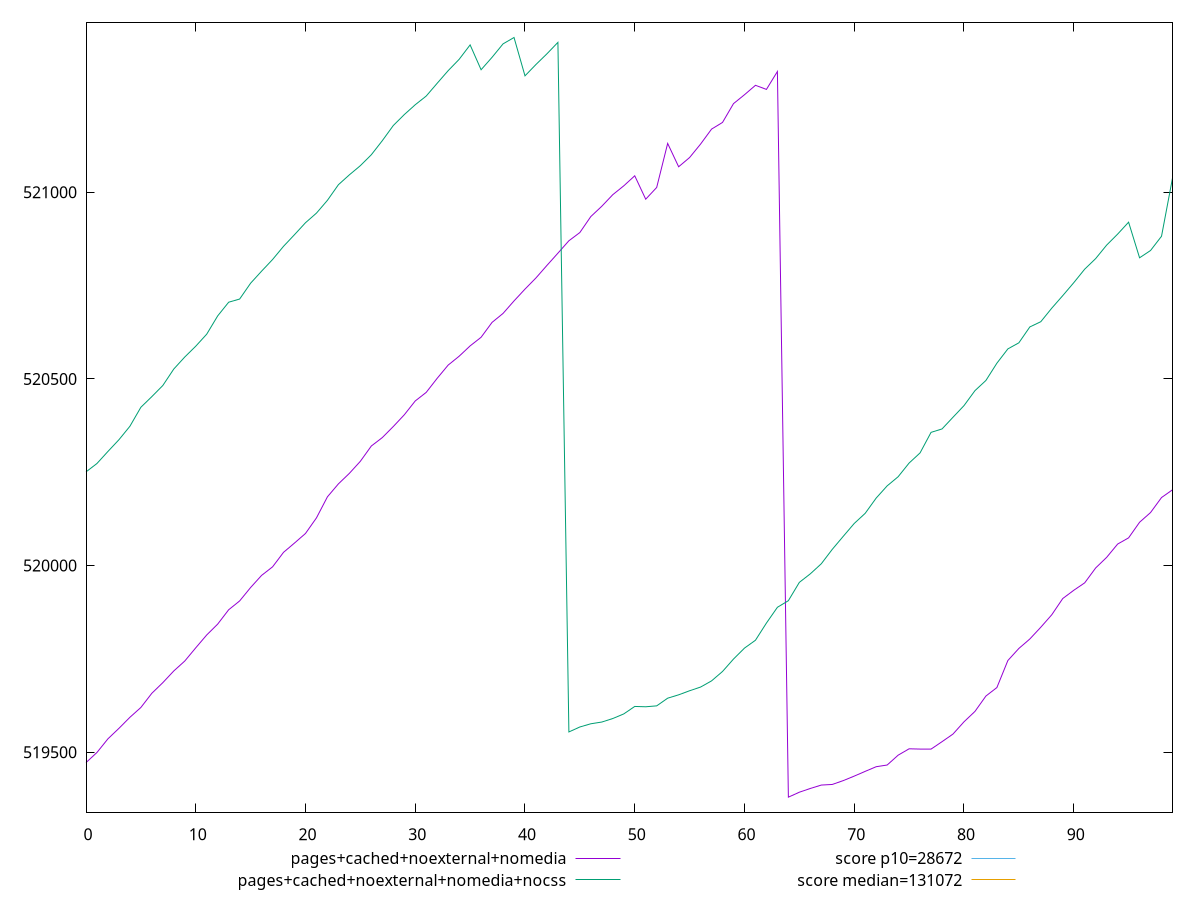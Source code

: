 reset

$pagesCachedNoexternalNomedia <<EOF
0 519472.00686499075
1 519499.19550698326
2 519535.7568989758
3 519563.7802416202
4 519593.358310987
5 519619.740801676
6 519657.7736674426
7 519686.23925543146
8 519717.6017647424
9 519744.16819072014
10 519779.52454872755
11 519813.9838649907
12 519843.1076073868
13 519881.50733410934
14 519905.16900543147
15 519941.1315207946
16 519973.5954267536
17 519996.4757647424
18 520035.4162554314
19 520060.3016274054
20 520085.94966604596
21 520127.7099407201
22 520184.1505594352
23 520218.8055086903
24 520247.0423680944
25 520279.3271814091
26 520320.2697863129
27 520342.8339776537
28 520372.41248075734
29 520403.75800543145
30 520440.92219072016
31 520463.9016967722
32 520501.64777405345
33 520537.0080487275
34 520560.77335738676
35 520588.432794072
36 520611.513570298
37 520651.4564220981
38 520675.44039137184
39 520708.9031860646
40 520740.56485738675
41 520770.5278049349
42 520804.070656735
43 520836.8331720981
44 520870.0963929237
45 520892.177416046
46 520935.0181860646
47 520962.598803383
48 520993.55740813166
49 521017.23367209814
50 521044.13918451284
51 520981.459406735
52 521012.87509342027
53 521130.9106104904
54 521068.33958729054
55 521093.1340812384
56 521129.15032658295
57 521169.2411628647
58 521187.1673758536
59 521237.5033990535
60 521261.3313650684
61 521286.54510420555
62 521275.57528320927
63 521323.54125698336
64 519379.4529268312
65 519392.71336049045
66 519402.73886114993
67 519411.8359490612
68 519413.45610036474
69 519423.7789506906
70 519435.82978786476
71 519448.55040355376
72 519460.99275853514
73 519465.5242571385
74 519491.88733639824
75 519508.9971066497
76 519508.2361096758
77 519508.2058928461
78 519528.0572886794
79 519548.51751784614
80 519581.25913190574
81 519609.1349945687
82 519650.3976627871
83 519673.1438665426
84 519745.56077250163
85 519777.82936654263
86 519803.1917554315
87 519834.7401938237
88 519868.10103320924
89 519911.57901008695
90 519933.62269987597
91 519953.6061165426
92 519993.52470297954
93 520021.88957340166
94 520057.4721845128
95 520074.1519638424
96 520115.9161551832
97 520141.97559186845
98 520182.1358665426
99 520202.88026784617
EOF

$pagesCachedNoexternalNomediaNocss <<EOF
0 520250.8496998759
1 520273.420666046
2 520305.6816582869
3 520337.0160471757
4 520373.09526784613
5 520423.98847920547
6 520452.59323386103
7 520482.343993172
8 520526.51901784615
9 520558.6709065798
10 520587.6153018312
11 520619.870827902
12 520668.8294205463
13 520705.4680718498
14 520713.9499698945
15 520756.4291905649
16 520788.68135257607
17 520819.84888982004
18 520855.287983861
19 520886.44658255746
20 520918.41580183123
21 520944.1925085351
22 520978.53467520175
23 521020.2910332093
24 521046.7538218498
25 521071.3417847611
26 521100.5763325574
27 521138.2561058349
28 521178.80881564255
29 521208.08776474243
30 521234.5260238982
31 521257.8107107387
32 521292.0685918684
33 521325.8124345128
34 521356.1833912167
35 521394.82357184985
36 521328.2653064091
37 521361.6030502018
38 521397.54047617945
39 521414.67061506835
40 521311.91942535696
41 521342.3498680944
42 521370.9699036313
43 521401.5744977499
44 519554.15875461674
45 519567.46610273124
46 519576.0297956239
47 519580.673719235
48 519590.13582887186
49 519602.43528712756
50 519622.45785812393
51 519621.57971155347
52 519624.01871457946
53 519644.59352568287
54 519653.59463671636
55 519664.5113417909
56 519674.4353094352
57 519690.953416046
58 519716.2315193979
59 519749.4767586903
60 519778.7526274054
61 519799.8210086903
62 519845.8772138424
63 519888.11674006836
64 519905.8809314091
65 519954.9414793607
66 519977.79476474243
67 520004.7686720981
68 520043.4122354128
69 520078.27098696464
70 520112.7492107387
71 520139.910044072
72 520180.7519314091
73 520213.4108094352
74 520237.8747153942
75 520274.552260087
76 520301.7973789572
77 520356.75653631287
78 520365.93392209813
79 520397.2799993793
80 520428.35878181254
81 520468.4923156425
82 520495.8709452204
83 520542.11215347616
84 520580.39863671636
85 520596.63381409063
86 520639.2127554315
87 520653.2579947238
88 520689.54064432037
89 520723.10147765366
90 520757.63909807574
91 520794.00104872754
92 520822.3575332092
93 520858.438303383
94 520887.8801967722
95 520919.8619314091
96 520824.4503696462
97 520844.0145549348
98 520882.17539432034
99 521037.90974006837
EOF

set key outside below
set xrange [0:99]
set yrange [519338.74857306643:521455.3749688331]
set trange [519338.74857306643:521455.3749688331]
set terminal svg size 640, 520 enhanced background rgb 'white'
set output "reprap/uses-long-cache-ttl/comparison/line/3_vs_4.svg"

plot $pagesCachedNoexternalNomedia title "pages+cached+noexternal+nomedia" with line, \
     $pagesCachedNoexternalNomediaNocss title "pages+cached+noexternal+nomedia+nocss" with line, \
     28672 title "score p10=28672", \
     131072 title "score median=131072"

reset
